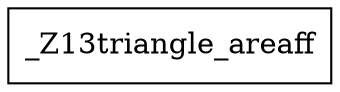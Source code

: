digraph CallGraph {
    node [shape=rectangle];

    // Nodes
    "_Z13triangle_areaff" [label="_Z13triangle_areaff"];

    // Edges
    // No edges since there are no calls to other functions
}
